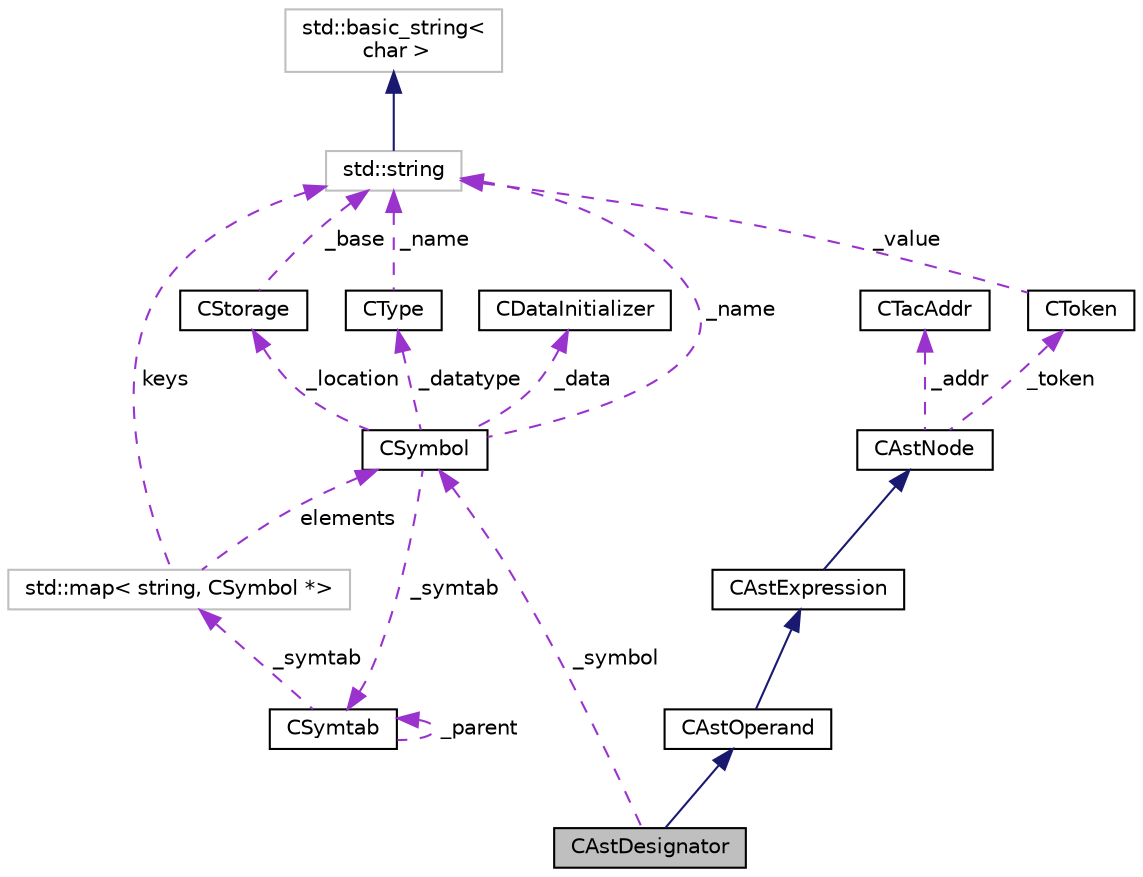 digraph "CAstDesignator"
{
  edge [fontname="Helvetica",fontsize="10",labelfontname="Helvetica",labelfontsize="10"];
  node [fontname="Helvetica",fontsize="10",shape=record];
  Node5 [label="CAstDesignator",height=0.2,width=0.4,color="black", fillcolor="grey75", style="filled", fontcolor="black"];
  Node6 -> Node5 [dir="back",color="midnightblue",fontsize="10",style="solid",fontname="Helvetica"];
  Node6 [label="CAstOperand",height=0.2,width=0.4,color="black", fillcolor="white", style="filled",URL="$classCAstOperand.html",tooltip="AST operand node. "];
  Node7 -> Node6 [dir="back",color="midnightblue",fontsize="10",style="solid",fontname="Helvetica"];
  Node7 [label="CAstExpression",height=0.2,width=0.4,color="black", fillcolor="white", style="filled",URL="$classCAstExpression.html",tooltip="AST expression node. "];
  Node8 -> Node7 [dir="back",color="midnightblue",fontsize="10",style="solid",fontname="Helvetica"];
  Node8 [label="CAstNode",height=0.2,width=0.4,color="black", fillcolor="white", style="filled",URL="$classCAstNode.html",tooltip="AST base node. "];
  Node9 -> Node8 [dir="back",color="darkorchid3",fontsize="10",style="dashed",label=" _token" ,fontname="Helvetica"];
  Node9 [label="CToken",height=0.2,width=0.4,color="black", fillcolor="white", style="filled",URL="$classCToken.html",tooltip="token class "];
  Node10 -> Node9 [dir="back",color="darkorchid3",fontsize="10",style="dashed",label=" _value" ,fontname="Helvetica"];
  Node10 [label="std::string",height=0.2,width=0.4,color="grey75", fillcolor="white", style="filled",tooltip="STL class. "];
  Node11 -> Node10 [dir="back",color="midnightblue",fontsize="10",style="solid",fontname="Helvetica"];
  Node11 [label="std::basic_string\<\l char \>",height=0.2,width=0.4,color="grey75", fillcolor="white", style="filled",tooltip="STL class. "];
  Node12 -> Node8 [dir="back",color="darkorchid3",fontsize="10",style="dashed",label=" _addr" ,fontname="Helvetica"];
  Node12 [label="CTacAddr",height=0.2,width=0.4,color="black", fillcolor="white", style="filled",URL="$classCTacAddr.html",tooltip="class shells required for compilation in phase 2 "];
  Node13 -> Node5 [dir="back",color="darkorchid3",fontsize="10",style="dashed",label=" _symbol" ,fontname="Helvetica"];
  Node13 [label="CSymbol",height=0.2,width=0.4,color="black", fillcolor="white", style="filled",URL="$classCSymbol.html",tooltip="SnuPL symbol. "];
  Node14 -> Node13 [dir="back",color="darkorchid3",fontsize="10",style="dashed",label=" _location" ,fontname="Helvetica"];
  Node14 [label="CStorage",height=0.2,width=0.4,color="black", fillcolor="white", style="filled",URL="$classCStorage.html",tooltip="SnuPL storage location class. "];
  Node10 -> Node14 [dir="back",color="darkorchid3",fontsize="10",style="dashed",label=" _base" ,fontname="Helvetica"];
  Node15 -> Node13 [dir="back",color="darkorchid3",fontsize="10",style="dashed",label=" _symtab" ,fontname="Helvetica"];
  Node15 [label="CSymtab",height=0.2,width=0.4,color="black", fillcolor="white", style="filled",URL="$classCSymtab.html",tooltip="SnuPL symbol table. "];
  Node15 -> Node15 [dir="back",color="darkorchid3",fontsize="10",style="dashed",label=" _parent" ,fontname="Helvetica"];
  Node16 -> Node15 [dir="back",color="darkorchid3",fontsize="10",style="dashed",label=" _symtab" ,fontname="Helvetica"];
  Node16 [label="std::map\< string, CSymbol *\>",height=0.2,width=0.4,color="grey75", fillcolor="white", style="filled"];
  Node10 -> Node16 [dir="back",color="darkorchid3",fontsize="10",style="dashed",label=" keys" ,fontname="Helvetica"];
  Node13 -> Node16 [dir="back",color="darkorchid3",fontsize="10",style="dashed",label=" elements" ,fontname="Helvetica"];
  Node17 -> Node13 [dir="back",color="darkorchid3",fontsize="10",style="dashed",label=" _datatype" ,fontname="Helvetica"];
  Node17 [label="CType",height=0.2,width=0.4,color="black", fillcolor="white", style="filled",URL="$classCType.html",tooltip="SnuPL base type. "];
  Node10 -> Node17 [dir="back",color="darkorchid3",fontsize="10",style="dashed",label=" _name" ,fontname="Helvetica"];
  Node18 -> Node13 [dir="back",color="darkorchid3",fontsize="10",style="dashed",label=" _data" ,fontname="Helvetica"];
  Node18 [label="CDataInitializer",height=0.2,width=0.4,color="black", fillcolor="white", style="filled",URL="$classCDataInitializer.html",tooltip="SnuPL data initializer. "];
  Node10 -> Node13 [dir="back",color="darkorchid3",fontsize="10",style="dashed",label=" _name" ,fontname="Helvetica"];
}
